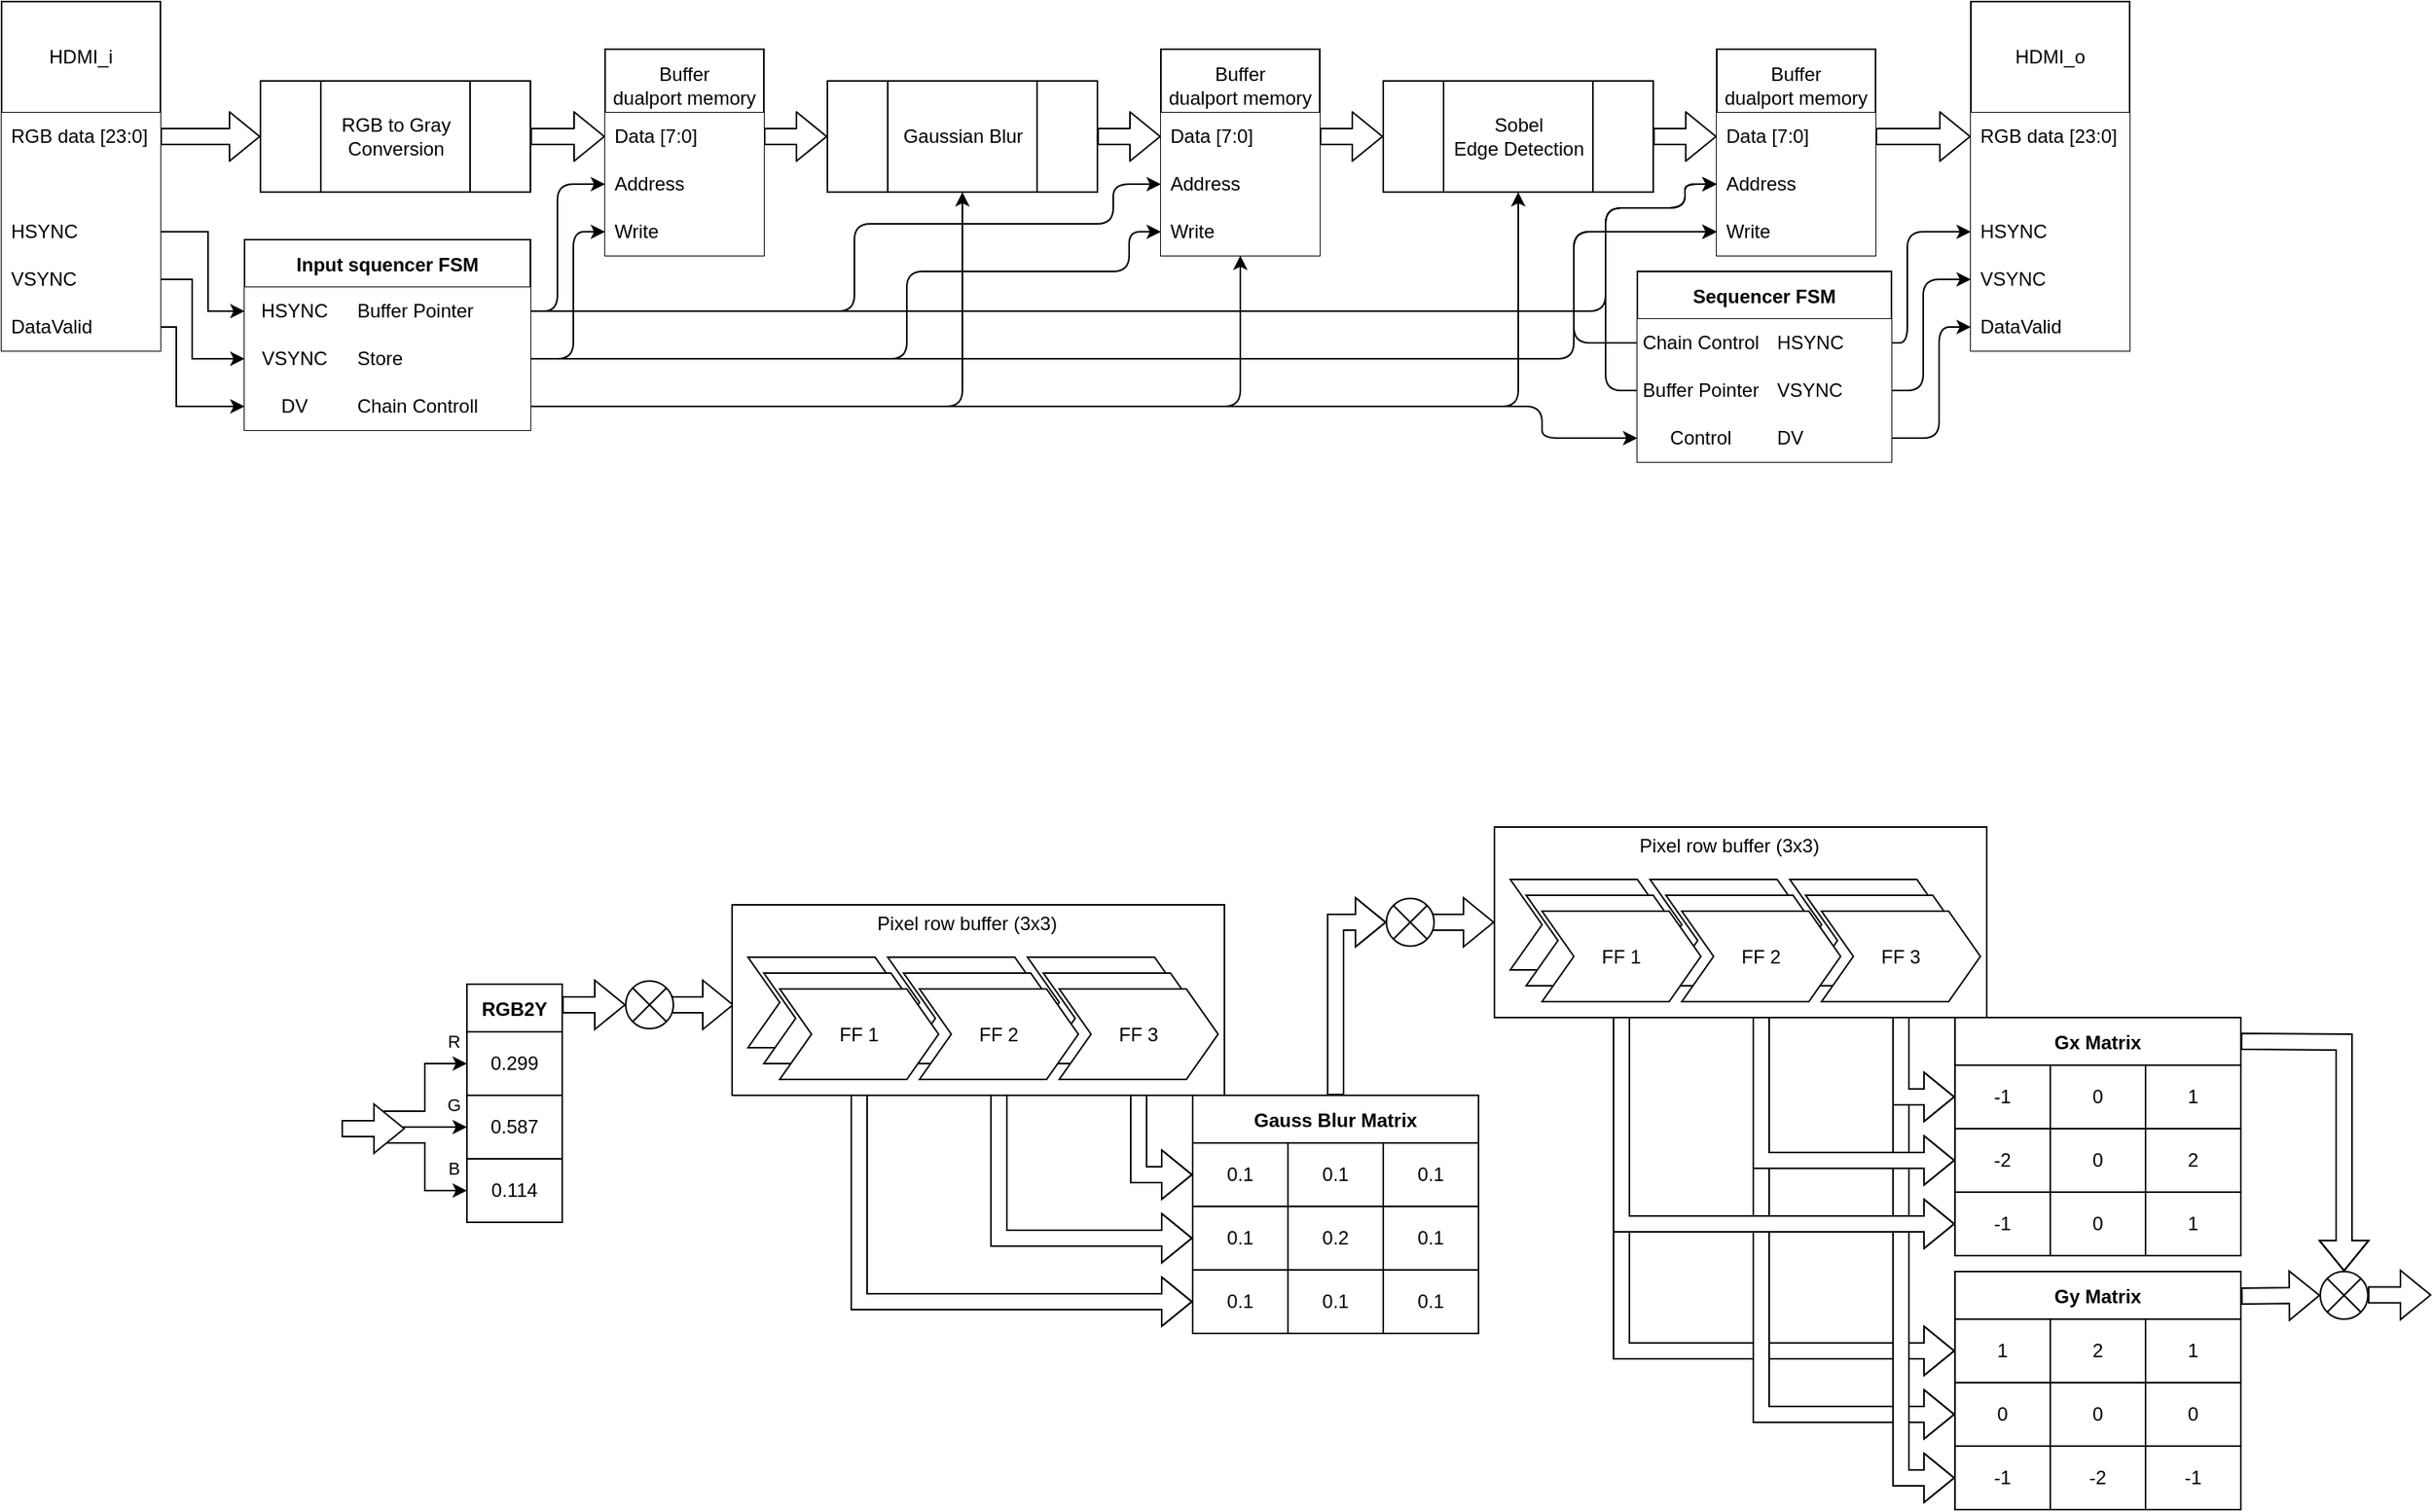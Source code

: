 <mxfile>
    <diagram id="K4ED-ww7DJObPh7WhmPm" name="Page-1">
        <mxGraphModel dx="442" dy="120" grid="1" gridSize="10" guides="1" tooltips="1" connect="1" arrows="1" fold="1" page="1" pageScale="1" pageWidth="1169" pageHeight="827" math="0" shadow="0">
            <root>
                <mxCell id="0"/>
                <mxCell id="1" parent="0"/>
                <mxCell id="2" style="edgeStyle=orthogonalEdgeStyle;html=1;entryX=0;entryY=0.5;entryDx=0;entryDy=0;shape=flexArrow;fillColor=default;rounded=0;fontStyle=0;arcSize=10;" edge="1" parent="1" source="97" target="83">
                    <mxGeometry relative="1" as="geometry"/>
                </mxCell>
                <mxCell id="3" style="edgeStyle=orthogonalEdgeStyle;html=1;entryX=0;entryY=0.5;entryDx=0;entryDy=0;shape=flexArrow;fillColor=default;rounded=0;fontStyle=0;arcSize=10;" edge="1" parent="1" source="98" target="79">
                    <mxGeometry relative="1" as="geometry"/>
                </mxCell>
                <mxCell id="4" style="edgeStyle=orthogonalEdgeStyle;html=1;entryX=0;entryY=0.5;entryDx=0;entryDy=0;shape=flexArrow;fillColor=default;rounded=0;fontStyle=0;arcSize=10;" edge="1" parent="1" source="99" target="75">
                    <mxGeometry relative="1" as="geometry"/>
                </mxCell>
                <mxCell id="5" style="edgeStyle=orthogonalEdgeStyle;html=1;entryX=0;entryY=0.5;entryDx=0;entryDy=0;shape=flexArrow;fillColor=default;rounded=0;fontStyle=0;arcSize=10;" edge="1" parent="1" source="97" target="69">
                    <mxGeometry relative="1" as="geometry"/>
                </mxCell>
                <mxCell id="6" style="edgeStyle=orthogonalEdgeStyle;html=1;entryX=0;entryY=0.5;entryDx=0;entryDy=0;shape=flexArrow;fillColor=default;rounded=0;fontStyle=0;arcSize=10;" edge="1" parent="1" source="98" target="65">
                    <mxGeometry relative="1" as="geometry"/>
                </mxCell>
                <mxCell id="7" style="edgeStyle=orthogonalEdgeStyle;html=1;entryX=0;entryY=0.5;entryDx=0;entryDy=0;shape=flexArrow;fillColor=default;rounded=0;fontStyle=0;arcSize=10;" edge="1" parent="1" source="99" target="61">
                    <mxGeometry relative="1" as="geometry"/>
                </mxCell>
                <mxCell id="8" style="edgeStyle=orthogonalEdgeStyle;shape=flexArrow;html=1;entryX=0;entryY=0.5;entryDx=0;entryDy=0;rounded=0;fontStyle=0;arcSize=10;" edge="1" parent="1" source="153" target="112">
                    <mxGeometry relative="1" as="geometry"/>
                </mxCell>
                <mxCell id="9" style="edgeStyle=orthogonalEdgeStyle;shape=flexArrow;html=1;entryX=0;entryY=0.5;entryDx=0;entryDy=0;rounded=0;fontStyle=0;arcSize=10;" edge="1" parent="1" source="154" target="108">
                    <mxGeometry relative="1" as="geometry"/>
                </mxCell>
                <mxCell id="10" style="edgeStyle=orthogonalEdgeStyle;shape=flexArrow;html=1;entryX=0;entryY=0.5;entryDx=0;entryDy=0;rounded=0;fontStyle=0;arcSize=10;" edge="1" parent="1" source="155" target="104">
                    <mxGeometry relative="1" as="geometry"/>
                </mxCell>
                <mxCell id="11" value="" style="edgeStyle=elbowEdgeStyle;elbow=horizontal;endArrow=classic;html=1;curved=0;rounded=0;fillColor=default;gradientColor=none;entryX=0;entryY=0.5;entryDx=0;entryDy=0;fontStyle=0;arcSize=10;" edge="1" parent="1" target="120">
                    <mxGeometry width="50" height="50" relative="1" as="geometry">
                        <mxPoint x="260.0" y="709" as="sourcePoint"/>
                        <mxPoint x="310" y="679" as="targetPoint"/>
                        <Array as="points"/>
                    </mxGeometry>
                </mxCell>
                <mxCell id="12" value="" style="edgeStyle=elbowEdgeStyle;elbow=horizontal;endArrow=classic;html=1;curved=0;rounded=0;fillColor=default;gradientColor=none;entryX=0;entryY=0.5;entryDx=0;entryDy=0;fontStyle=0;arcSize=10;" edge="1" parent="1" target="122">
                    <mxGeometry width="50" height="50" relative="1" as="geometry">
                        <mxPoint x="260.0" y="719" as="sourcePoint"/>
                        <mxPoint x="323" y="687.0" as="targetPoint"/>
                        <Array as="points"/>
                    </mxGeometry>
                </mxCell>
                <mxCell id="13" value="" style="edgeStyle=elbowEdgeStyle;elbow=horizontal;endArrow=classic;html=1;curved=0;rounded=0;fillColor=default;gradientColor=none;entryX=0;entryY=0.5;entryDx=0;entryDy=0;fontStyle=0;arcSize=10;" edge="1" parent="1" target="124">
                    <mxGeometry width="50" height="50" relative="1" as="geometry">
                        <mxPoint x="260.0" y="729" as="sourcePoint"/>
                        <mxPoint x="323" y="689" as="targetPoint"/>
                        <Array as="points"/>
                    </mxGeometry>
                </mxCell>
                <mxCell id="14" style="shape=flexArrow;html=1;fillColor=default;rounded=0;fontStyle=0;arcSize=10;" edge="1" parent="1">
                    <mxGeometry relative="1" as="geometry">
                        <mxPoint x="274.0" y="720" as="targetPoint"/>
                        <mxPoint x="234" y="720" as="sourcePoint"/>
                    </mxGeometry>
                </mxCell>
                <mxCell id="15" value="" style="rounded=0;whiteSpace=wrap;html=1;fontStyle=0" vertex="1" parent="1">
                    <mxGeometry x="960" y="530" width="310" height="120" as="geometry"/>
                </mxCell>
                <mxCell id="16" value="HDMI_i" style="swimlane;fontStyle=0;childLayout=stackLayout;horizontal=1;startSize=70;horizontalStack=0;resizeParent=1;resizeParentMax=0;resizeLast=0;collapsible=1;marginBottom=0;whiteSpace=wrap;html=1;rounded=0;" vertex="1" parent="1">
                    <mxGeometry x="20" y="10" width="100" height="220" as="geometry">
                        <mxRectangle x="160" y="200" width="60" height="30" as="alternateBounds"/>
                    </mxGeometry>
                </mxCell>
                <mxCell id="17" value="RGB data [23:0]" style="text;strokeColor=none;fillColor=default;align=left;verticalAlign=middle;spacingLeft=4;spacingRight=4;overflow=hidden;points=[[0,0.5],[1,0.5]];portConstraint=eastwest;rotatable=0;whiteSpace=wrap;html=1;rounded=0;fontStyle=0" vertex="1" parent="16">
                    <mxGeometry y="70" width="100" height="30" as="geometry"/>
                </mxCell>
                <mxCell id="156" style="text;strokeColor=none;fillColor=default;align=left;verticalAlign=middle;spacingLeft=4;spacingRight=4;overflow=hidden;points=[[0,0.5],[1,0.5]];portConstraint=eastwest;rotatable=0;whiteSpace=wrap;html=1;rounded=0;fontStyle=0" vertex="1" parent="16">
                    <mxGeometry y="100" width="100" height="30" as="geometry"/>
                </mxCell>
                <mxCell id="18" value="HSYNC" style="text;strokeColor=none;fillColor=default;align=left;verticalAlign=middle;spacingLeft=4;spacingRight=4;overflow=hidden;points=[[0,0.5],[1,0.5]];portConstraint=eastwest;rotatable=0;whiteSpace=wrap;html=1;rounded=0;fontStyle=0" vertex="1" parent="16">
                    <mxGeometry y="130" width="100" height="30" as="geometry"/>
                </mxCell>
                <mxCell id="19" value="VSYNC" style="text;strokeColor=none;fillColor=default;align=left;verticalAlign=middle;spacingLeft=4;spacingRight=4;overflow=hidden;points=[[0,0.5],[1,0.5]];portConstraint=eastwest;rotatable=0;whiteSpace=wrap;html=1;rounded=0;fontStyle=0" vertex="1" parent="16">
                    <mxGeometry y="160" width="100" height="30" as="geometry"/>
                </mxCell>
                <mxCell id="20" value="DataValid" style="text;strokeColor=none;fillColor=default;align=left;verticalAlign=middle;spacingLeft=4;spacingRight=4;overflow=hidden;points=[[0,0.5],[1,0.5]];portConstraint=eastwest;rotatable=0;whiteSpace=wrap;html=1;rounded=0;fontStyle=0" vertex="1" parent="16">
                    <mxGeometry y="190" width="100" height="30" as="geometry"/>
                </mxCell>
                <mxCell id="21" value="HDMI_o" style="swimlane;fontStyle=0;childLayout=stackLayout;horizontal=1;startSize=70;horizontalStack=0;resizeParent=1;resizeParentMax=0;resizeLast=0;collapsible=1;marginBottom=0;whiteSpace=wrap;html=1;rounded=0;" vertex="1" parent="1">
                    <mxGeometry x="1260" y="10" width="100" height="220" as="geometry">
                        <mxRectangle x="160" y="200" width="60" height="30" as="alternateBounds"/>
                    </mxGeometry>
                </mxCell>
                <mxCell id="22" value="RGB data [23:0]" style="text;strokeColor=none;fillColor=default;align=left;verticalAlign=middle;spacingLeft=4;spacingRight=4;overflow=hidden;points=[[0,0.5],[1,0.5]];portConstraint=eastwest;rotatable=0;whiteSpace=wrap;html=1;rounded=0;fontStyle=0" vertex="1" parent="21">
                    <mxGeometry y="70" width="100" height="30" as="geometry"/>
                </mxCell>
                <mxCell id="175" style="text;strokeColor=none;fillColor=default;align=left;verticalAlign=middle;spacingLeft=4;spacingRight=4;overflow=hidden;points=[[0,0.5],[1,0.5]];portConstraint=eastwest;rotatable=0;whiteSpace=wrap;html=1;rounded=0;fontStyle=0" vertex="1" parent="21">
                    <mxGeometry y="100" width="100" height="30" as="geometry"/>
                </mxCell>
                <mxCell id="23" value="HSYNC" style="text;strokeColor=none;fillColor=default;align=left;verticalAlign=middle;spacingLeft=4;spacingRight=4;overflow=hidden;points=[[0,0.5],[1,0.5]];portConstraint=eastwest;rotatable=0;whiteSpace=wrap;html=1;rounded=0;fontStyle=0" vertex="1" parent="21">
                    <mxGeometry y="130" width="100" height="30" as="geometry"/>
                </mxCell>
                <mxCell id="24" value="VSYNC" style="text;strokeColor=none;fillColor=default;align=left;verticalAlign=middle;spacingLeft=4;spacingRight=4;overflow=hidden;points=[[0,0.5],[1,0.5]];portConstraint=eastwest;rotatable=0;whiteSpace=wrap;html=1;rounded=0;fontStyle=0" vertex="1" parent="21">
                    <mxGeometry y="160" width="100" height="30" as="geometry"/>
                </mxCell>
                <mxCell id="25" value="DataValid" style="text;strokeColor=none;fillColor=default;align=left;verticalAlign=middle;spacingLeft=4;spacingRight=4;overflow=hidden;points=[[0,0.5],[1,0.5]];portConstraint=eastwest;rotatable=0;whiteSpace=wrap;html=1;rounded=0;fontStyle=0" vertex="1" parent="21">
                    <mxGeometry y="190" width="100" height="30" as="geometry"/>
                </mxCell>
                <mxCell id="41" value="Input squencer FSM" style="shape=table;startSize=30;container=1;collapsible=0;childLayout=tableLayout;fixedRows=1;rowLines=0;fontStyle=1;rounded=0;" vertex="1" parent="1">
                    <mxGeometry x="173" y="160" width="180" height="120" as="geometry"/>
                </mxCell>
                <mxCell id="42" value="" style="shape=tableRow;horizontal=0;startSize=0;swimlaneHead=0;swimlaneBody=0;top=0;left=0;bottom=0;right=0;collapsible=0;dropTarget=0;fillColor=none;points=[[0,0.5],[1,0.5]];portConstraint=eastwest;rounded=0;fontStyle=0" vertex="1" parent="41">
                    <mxGeometry y="30" width="180" height="30" as="geometry"/>
                </mxCell>
                <mxCell id="43" value="HSYNC" style="shape=partialRectangle;html=1;whiteSpace=wrap;connectable=0;fillColor=default;top=0;left=0;bottom=0;right=0;overflow=hidden;pointerEvents=1;rounded=0;fontStyle=0" vertex="1" parent="42">
                    <mxGeometry width="63" height="30" as="geometry">
                        <mxRectangle width="63" height="30" as="alternateBounds"/>
                    </mxGeometry>
                </mxCell>
                <mxCell id="44" value="Buffer Pointer" style="shape=partialRectangle;html=1;whiteSpace=wrap;connectable=0;fillColor=default;top=0;left=0;bottom=0;right=0;align=left;spacingLeft=6;overflow=hidden;rounded=0;fontStyle=0" vertex="1" parent="42">
                    <mxGeometry x="63" width="117" height="30" as="geometry">
                        <mxRectangle width="117" height="30" as="alternateBounds"/>
                    </mxGeometry>
                </mxCell>
                <mxCell id="45" value="" style="shape=tableRow;horizontal=0;startSize=0;swimlaneHead=0;swimlaneBody=0;top=0;left=0;bottom=0;right=0;collapsible=0;dropTarget=0;fillColor=none;points=[[0,0.5],[1,0.5]];portConstraint=eastwest;rounded=0;fontStyle=0" vertex="1" parent="41">
                    <mxGeometry y="60" width="180" height="30" as="geometry"/>
                </mxCell>
                <mxCell id="46" value="VSYNC" style="shape=partialRectangle;html=1;whiteSpace=wrap;connectable=0;fillColor=default;top=0;left=0;bottom=0;right=0;overflow=hidden;rounded=0;fontStyle=0" vertex="1" parent="45">
                    <mxGeometry width="63" height="30" as="geometry">
                        <mxRectangle width="63" height="30" as="alternateBounds"/>
                    </mxGeometry>
                </mxCell>
                <mxCell id="47" value="Store" style="shape=partialRectangle;html=1;whiteSpace=wrap;connectable=0;fillColor=default;top=0;left=0;bottom=0;right=0;align=left;spacingLeft=6;overflow=hidden;rounded=0;fontStyle=0" vertex="1" parent="45">
                    <mxGeometry x="63" width="117" height="30" as="geometry">
                        <mxRectangle width="117" height="30" as="alternateBounds"/>
                    </mxGeometry>
                </mxCell>
                <mxCell id="48" value="" style="shape=tableRow;horizontal=0;startSize=0;swimlaneHead=0;swimlaneBody=0;top=0;left=0;bottom=0;right=0;collapsible=0;dropTarget=0;fillColor=none;points=[[0,0.5],[1,0.5]];portConstraint=eastwest;rounded=0;fontStyle=0" vertex="1" parent="41">
                    <mxGeometry y="90" width="180" height="30" as="geometry"/>
                </mxCell>
                <mxCell id="49" value="DV" style="shape=partialRectangle;html=1;whiteSpace=wrap;connectable=0;fillColor=default;top=0;left=0;bottom=0;right=0;overflow=hidden;rounded=0;fontStyle=0" vertex="1" parent="48">
                    <mxGeometry width="63" height="30" as="geometry">
                        <mxRectangle width="63" height="30" as="alternateBounds"/>
                    </mxGeometry>
                </mxCell>
                <mxCell id="50" value="Chain Controll" style="shape=partialRectangle;html=1;whiteSpace=wrap;connectable=0;fillColor=default;top=0;left=0;bottom=0;right=0;align=left;spacingLeft=6;overflow=hidden;rounded=0;fontStyle=0" vertex="1" parent="48">
                    <mxGeometry x="63" width="117" height="30" as="geometry">
                        <mxRectangle width="117" height="30" as="alternateBounds"/>
                    </mxGeometry>
                </mxCell>
                <mxCell id="51" style="edgeStyle=orthogonalEdgeStyle;html=1;entryX=0;entryY=0.5;entryDx=0;entryDy=0;exitX=1;exitY=0.5;exitDx=0;exitDy=0;rounded=0;fontStyle=0;arcSize=10;" edge="1" parent="1" source="18" target="42">
                    <mxGeometry relative="1" as="geometry">
                        <Array as="points">
                            <mxPoint x="150" y="155"/>
                            <mxPoint x="150" y="205"/>
                        </Array>
                    </mxGeometry>
                </mxCell>
                <mxCell id="52" style="edgeStyle=orthogonalEdgeStyle;html=1;entryX=0;entryY=0.5;entryDx=0;entryDy=0;exitX=1;exitY=0.5;exitDx=0;exitDy=0;rounded=0;fontStyle=0;arcSize=10;" edge="1" parent="1" source="19" target="45">
                    <mxGeometry relative="1" as="geometry">
                        <Array as="points">
                            <mxPoint x="140" y="185"/>
                            <mxPoint x="140" y="235"/>
                        </Array>
                    </mxGeometry>
                </mxCell>
                <mxCell id="53" style="edgeStyle=orthogonalEdgeStyle;html=1;exitX=1;exitY=0.5;exitDx=0;exitDy=0;entryX=0;entryY=0.5;entryDx=0;entryDy=0;rounded=0;fontStyle=0;arcSize=10;" edge="1" parent="1" source="20" target="48">
                    <mxGeometry relative="1" as="geometry">
                        <Array as="points">
                            <mxPoint x="130" y="215"/>
                            <mxPoint x="130" y="265"/>
                        </Array>
                    </mxGeometry>
                </mxCell>
                <mxCell id="59" style="edgeStyle=orthogonalEdgeStyle;shape=flexArrow;html=1;entryX=0.5;entryY=0;entryDx=0;entryDy=0;fillColor=default;rounded=0;fontStyle=0;arcSize=10;" edge="1" parent="1" target="100">
                    <mxGeometry relative="1" as="geometry">
                        <mxPoint x="1430" y="665" as="sourcePoint"/>
                    </mxGeometry>
                </mxCell>
                <mxCell id="60" value="Gx Matrix" style="shape=table;startSize=30;container=1;collapsible=0;childLayout=tableLayout;fontStyle=1;align=center;rounded=0;" vertex="1" parent="1">
                    <mxGeometry x="1250" y="650" width="180" height="150" as="geometry"/>
                </mxCell>
                <mxCell id="61" value="" style="shape=tableRow;horizontal=0;startSize=0;swimlaneHead=0;swimlaneBody=0;top=0;left=0;bottom=0;right=0;collapsible=0;dropTarget=0;fillColor=none;points=[[0,0.5],[1,0.5]];portConstraint=eastwest;rounded=0;fontStyle=0" vertex="1" parent="60">
                    <mxGeometry y="30" width="180" height="40" as="geometry"/>
                </mxCell>
                <mxCell id="62" value="-1" style="shape=partialRectangle;html=1;whiteSpace=wrap;connectable=0;fillColor=none;top=0;left=0;bottom=0;right=0;overflow=hidden;rounded=0;fontStyle=0" vertex="1" parent="61">
                    <mxGeometry width="60" height="40" as="geometry">
                        <mxRectangle width="60" height="40" as="alternateBounds"/>
                    </mxGeometry>
                </mxCell>
                <mxCell id="63" value="0" style="shape=partialRectangle;html=1;whiteSpace=wrap;connectable=0;fillColor=none;top=0;left=0;bottom=0;right=0;overflow=hidden;rounded=0;fontStyle=0" vertex="1" parent="61">
                    <mxGeometry x="60" width="60" height="40" as="geometry">
                        <mxRectangle width="60" height="40" as="alternateBounds"/>
                    </mxGeometry>
                </mxCell>
                <mxCell id="64" value="1" style="shape=partialRectangle;html=1;whiteSpace=wrap;connectable=0;fillColor=none;top=0;left=0;bottom=0;right=0;overflow=hidden;rounded=0;fontStyle=0" vertex="1" parent="61">
                    <mxGeometry x="120" width="60" height="40" as="geometry">
                        <mxRectangle width="60" height="40" as="alternateBounds"/>
                    </mxGeometry>
                </mxCell>
                <mxCell id="65" value="" style="shape=tableRow;horizontal=0;startSize=0;swimlaneHead=0;swimlaneBody=0;top=0;left=0;bottom=0;right=0;collapsible=0;dropTarget=0;fillColor=none;points=[[0,0.5],[1,0.5]];portConstraint=eastwest;rounded=0;fontStyle=0" vertex="1" parent="60">
                    <mxGeometry y="70" width="180" height="40" as="geometry"/>
                </mxCell>
                <mxCell id="66" value="-2" style="shape=partialRectangle;html=1;whiteSpace=wrap;connectable=0;fillColor=none;top=0;left=0;bottom=0;right=0;overflow=hidden;rounded=0;fontStyle=0" vertex="1" parent="65">
                    <mxGeometry width="60" height="40" as="geometry">
                        <mxRectangle width="60" height="40" as="alternateBounds"/>
                    </mxGeometry>
                </mxCell>
                <mxCell id="67" value="0" style="shape=partialRectangle;html=1;whiteSpace=wrap;connectable=0;fillColor=none;top=0;left=0;bottom=0;right=0;overflow=hidden;rounded=0;fontStyle=0" vertex="1" parent="65">
                    <mxGeometry x="60" width="60" height="40" as="geometry">
                        <mxRectangle width="60" height="40" as="alternateBounds"/>
                    </mxGeometry>
                </mxCell>
                <mxCell id="68" value="2" style="shape=partialRectangle;html=1;whiteSpace=wrap;connectable=0;fillColor=none;top=0;left=0;bottom=0;right=0;overflow=hidden;rounded=0;fontStyle=0" vertex="1" parent="65">
                    <mxGeometry x="120" width="60" height="40" as="geometry">
                        <mxRectangle width="60" height="40" as="alternateBounds"/>
                    </mxGeometry>
                </mxCell>
                <mxCell id="69" value="" style="shape=tableRow;horizontal=0;startSize=0;swimlaneHead=0;swimlaneBody=0;top=0;left=0;bottom=0;right=0;collapsible=0;dropTarget=0;fillColor=none;points=[[0,0.5],[1,0.5]];portConstraint=eastwest;rounded=0;fontStyle=0" vertex="1" parent="60">
                    <mxGeometry y="110" width="180" height="40" as="geometry"/>
                </mxCell>
                <mxCell id="70" value="-1" style="shape=partialRectangle;html=1;whiteSpace=wrap;connectable=0;fillColor=none;top=0;left=0;bottom=0;right=0;overflow=hidden;rounded=0;fontStyle=0" vertex="1" parent="69">
                    <mxGeometry width="60" height="40" as="geometry">
                        <mxRectangle width="60" height="40" as="alternateBounds"/>
                    </mxGeometry>
                </mxCell>
                <mxCell id="71" value="0" style="shape=partialRectangle;html=1;whiteSpace=wrap;connectable=0;fillColor=none;top=0;left=0;bottom=0;right=0;overflow=hidden;rounded=0;fontStyle=0" vertex="1" parent="69">
                    <mxGeometry x="60" width="60" height="40" as="geometry">
                        <mxRectangle width="60" height="40" as="alternateBounds"/>
                    </mxGeometry>
                </mxCell>
                <mxCell id="72" value="1" style="shape=partialRectangle;html=1;whiteSpace=wrap;connectable=0;fillColor=none;top=0;left=0;bottom=0;right=0;overflow=hidden;rounded=0;fontStyle=0" vertex="1" parent="69">
                    <mxGeometry x="120" width="60" height="40" as="geometry">
                        <mxRectangle width="60" height="40" as="alternateBounds"/>
                    </mxGeometry>
                </mxCell>
                <mxCell id="73" style="shape=flexArrow;html=1;entryX=0;entryY=0.5;entryDx=0;entryDy=0;fillColor=default;exitX=1.001;exitY=0.103;exitDx=0;exitDy=0;exitPerimeter=0;rounded=0;fontStyle=0;arcSize=10;" edge="1" parent="1" source="74" target="100">
                    <mxGeometry relative="1" as="geometry">
                        <mxPoint x="1430" y="885" as="sourcePoint"/>
                    </mxGeometry>
                </mxCell>
                <mxCell id="74" value="Gy Matrix" style="shape=table;startSize=30;container=1;collapsible=0;childLayout=tableLayout;fontStyle=1;align=center;rounded=0;" vertex="1" parent="1">
                    <mxGeometry x="1250" y="810" width="180" height="150" as="geometry"/>
                </mxCell>
                <mxCell id="83" value="" style="shape=tableRow;horizontal=0;startSize=0;swimlaneHead=0;swimlaneBody=0;top=0;left=0;bottom=0;right=0;collapsible=0;dropTarget=0;fillColor=none;points=[[0,0.5],[1,0.5]];portConstraint=eastwest;rounded=0;fontStyle=0" vertex="1" parent="74">
                    <mxGeometry y="30" width="180" height="40" as="geometry"/>
                </mxCell>
                <mxCell id="84" value="1" style="shape=partialRectangle;html=1;whiteSpace=wrap;connectable=0;fillColor=none;top=0;left=0;bottom=0;right=0;overflow=hidden;rounded=0;fontStyle=0" vertex="1" parent="83">
                    <mxGeometry width="60" height="40" as="geometry">
                        <mxRectangle width="60" height="40" as="alternateBounds"/>
                    </mxGeometry>
                </mxCell>
                <mxCell id="85" value="2" style="shape=partialRectangle;html=1;whiteSpace=wrap;connectable=0;fillColor=none;top=0;left=0;bottom=0;right=0;overflow=hidden;rounded=0;fontStyle=0" vertex="1" parent="83">
                    <mxGeometry x="60" width="60" height="40" as="geometry">
                        <mxRectangle width="60" height="40" as="alternateBounds"/>
                    </mxGeometry>
                </mxCell>
                <mxCell id="86" value="1" style="shape=partialRectangle;html=1;whiteSpace=wrap;connectable=0;fillColor=none;top=0;left=0;bottom=0;right=0;overflow=hidden;rounded=0;fontStyle=0" vertex="1" parent="83">
                    <mxGeometry x="120" width="60" height="40" as="geometry">
                        <mxRectangle width="60" height="40" as="alternateBounds"/>
                    </mxGeometry>
                </mxCell>
                <mxCell id="79" value="" style="shape=tableRow;horizontal=0;startSize=0;swimlaneHead=0;swimlaneBody=0;top=0;left=0;bottom=0;right=0;collapsible=0;dropTarget=0;fillColor=none;points=[[0,0.5],[1,0.5]];portConstraint=eastwest;rounded=0;fontStyle=0" vertex="1" parent="74">
                    <mxGeometry y="70" width="180" height="40" as="geometry"/>
                </mxCell>
                <mxCell id="80" value="0" style="shape=partialRectangle;html=1;whiteSpace=wrap;connectable=0;fillColor=none;top=0;left=0;bottom=0;right=0;overflow=hidden;rounded=0;fontStyle=0" vertex="1" parent="79">
                    <mxGeometry width="60" height="40" as="geometry">
                        <mxRectangle width="60" height="40" as="alternateBounds"/>
                    </mxGeometry>
                </mxCell>
                <mxCell id="81" value="0" style="shape=partialRectangle;html=1;whiteSpace=wrap;connectable=0;fillColor=none;top=0;left=0;bottom=0;right=0;overflow=hidden;rounded=0;fontStyle=0" vertex="1" parent="79">
                    <mxGeometry x="60" width="60" height="40" as="geometry">
                        <mxRectangle width="60" height="40" as="alternateBounds"/>
                    </mxGeometry>
                </mxCell>
                <mxCell id="82" value="0" style="shape=partialRectangle;html=1;whiteSpace=wrap;connectable=0;fillColor=none;top=0;left=0;bottom=0;right=0;overflow=hidden;rounded=0;fontStyle=0" vertex="1" parent="79">
                    <mxGeometry x="120" width="60" height="40" as="geometry">
                        <mxRectangle width="60" height="40" as="alternateBounds"/>
                    </mxGeometry>
                </mxCell>
                <mxCell id="75" value="" style="shape=tableRow;horizontal=0;startSize=0;swimlaneHead=0;swimlaneBody=0;top=0;left=0;bottom=0;right=0;collapsible=0;dropTarget=0;fillColor=none;points=[[0,0.5],[1,0.5]];portConstraint=eastwest;rounded=0;fontStyle=0" vertex="1" parent="74">
                    <mxGeometry y="110" width="180" height="40" as="geometry"/>
                </mxCell>
                <mxCell id="76" value="-1" style="shape=partialRectangle;html=1;whiteSpace=wrap;connectable=0;fillColor=none;top=0;left=0;bottom=0;right=0;overflow=hidden;rounded=0;fontStyle=0" vertex="1" parent="75">
                    <mxGeometry width="60" height="40" as="geometry">
                        <mxRectangle width="60" height="40" as="alternateBounds"/>
                    </mxGeometry>
                </mxCell>
                <mxCell id="77" value="-2" style="shape=partialRectangle;html=1;whiteSpace=wrap;connectable=0;fillColor=none;top=0;left=0;bottom=0;right=0;overflow=hidden;rounded=0;fontStyle=0" vertex="1" parent="75">
                    <mxGeometry x="60" width="60" height="40" as="geometry">
                        <mxRectangle width="60" height="40" as="alternateBounds"/>
                    </mxGeometry>
                </mxCell>
                <mxCell id="78" value="-1" style="shape=partialRectangle;html=1;whiteSpace=wrap;connectable=0;fillColor=none;top=0;left=0;bottom=0;right=0;overflow=hidden;rounded=0;fontStyle=0" vertex="1" parent="75">
                    <mxGeometry x="120" width="60" height="40" as="geometry">
                        <mxRectangle width="60" height="40" as="alternateBounds"/>
                    </mxGeometry>
                </mxCell>
                <mxCell id="87" value="" style="group;rounded=0;fontStyle=0" vertex="1" connectable="0" parent="1">
                    <mxGeometry x="960" y="530" width="316" height="120" as="geometry"/>
                </mxCell>
                <mxCell id="88" value="Pixel row buffer (3x3)" style="swimlane;childLayout=stackLayout;horizontal=1;fillColor=none;horizontalStack=1;resizeParent=1;resizeParentMax=0;resizeLast=0;collapsible=0;strokeColor=none;stackBorder=10;stackSpacing=-12;resizable=1;align=center;points=[];whiteSpace=wrap;html=1;rounded=0;fontStyle=0" vertex="1" parent="87">
                    <mxGeometry width="296" height="100" as="geometry"/>
                </mxCell>
                <mxCell id="89" value="FF 1" style="shape=step;perimeter=stepPerimeter;fixedSize=1;points=[];whiteSpace=wrap;html=1;rounded=0;fontStyle=0" vertex="1" parent="88">
                    <mxGeometry x="10" y="33" width="100" height="57" as="geometry"/>
                </mxCell>
                <mxCell id="90" value="FF 2" style="shape=step;perimeter=stepPerimeter;fixedSize=1;points=[];whiteSpace=wrap;html=1;rounded=0;fontStyle=0" vertex="1" parent="88">
                    <mxGeometry x="98" y="33" width="100" height="57" as="geometry"/>
                </mxCell>
                <mxCell id="91" value="FF 3" style="shape=step;perimeter=stepPerimeter;fixedSize=1;points=[];whiteSpace=wrap;html=1;rounded=0;fontStyle=0" vertex="1" parent="88">
                    <mxGeometry x="186" y="33" width="100" height="57" as="geometry"/>
                </mxCell>
                <mxCell id="92" value="" style="swimlane;childLayout=stackLayout;horizontal=1;fillColor=none;horizontalStack=1;resizeParent=1;resizeParentMax=0;resizeLast=0;collapsible=0;strokeColor=none;stackBorder=10;stackSpacing=-12;resizable=1;align=center;points=[];whiteSpace=wrap;html=1;rounded=0;fontStyle=0" vertex="1" parent="87">
                    <mxGeometry x="10" y="10" width="296" height="100" as="geometry"/>
                </mxCell>
                <mxCell id="93" value="FF 1" style="shape=step;perimeter=stepPerimeter;fixedSize=1;points=[];whiteSpace=wrap;html=1;rounded=0;fontStyle=0" vertex="1" parent="92">
                    <mxGeometry x="10" y="33" width="100" height="57" as="geometry"/>
                </mxCell>
                <mxCell id="94" value="FF 2" style="shape=step;perimeter=stepPerimeter;fixedSize=1;points=[];whiteSpace=wrap;html=1;rounded=0;fontStyle=0" vertex="1" parent="92">
                    <mxGeometry x="98" y="33" width="100" height="57" as="geometry"/>
                </mxCell>
                <mxCell id="95" value="FF 3" style="shape=step;perimeter=stepPerimeter;fixedSize=1;points=[];whiteSpace=wrap;html=1;rounded=0;fontStyle=0" vertex="1" parent="92">
                    <mxGeometry x="186" y="33" width="100" height="57" as="geometry"/>
                </mxCell>
                <mxCell id="96" value="" style="swimlane;childLayout=stackLayout;horizontal=1;fillColor=none;horizontalStack=1;resizeParent=1;resizeParentMax=0;resizeLast=0;collapsible=0;strokeColor=none;stackBorder=10;stackSpacing=-12;resizable=1;align=center;points=[];whiteSpace=wrap;html=1;rounded=0;fontStyle=0" vertex="1" parent="87">
                    <mxGeometry x="20" y="20" width="296" height="100" as="geometry"/>
                </mxCell>
                <mxCell id="97" value="FF 1" style="shape=step;perimeter=stepPerimeter;fixedSize=1;points=[];whiteSpace=wrap;html=1;rounded=0;fontStyle=0" vertex="1" parent="96">
                    <mxGeometry x="10" y="33" width="100" height="57" as="geometry"/>
                </mxCell>
                <mxCell id="98" value="FF 2" style="shape=step;perimeter=stepPerimeter;fixedSize=1;points=[];whiteSpace=wrap;html=1;rounded=0;fontStyle=0" vertex="1" parent="96">
                    <mxGeometry x="98" y="33" width="100" height="57" as="geometry"/>
                </mxCell>
                <mxCell id="99" value="FF 3" style="shape=step;perimeter=stepPerimeter;fixedSize=1;points=[];whiteSpace=wrap;html=1;rounded=0;fontStyle=0" vertex="1" parent="96">
                    <mxGeometry x="186" y="33" width="100" height="57" as="geometry"/>
                </mxCell>
                <mxCell id="100" value="" style="shape=sumEllipse;perimeter=ellipsePerimeter;whiteSpace=wrap;html=1;backgroundOutline=1;rounded=0;fontStyle=0" vertex="1" parent="1">
                    <mxGeometry x="1480" y="810" width="30" height="30" as="geometry"/>
                </mxCell>
                <mxCell id="101" style="shape=flexArrow;html=1;entryX=0;entryY=0.5;entryDx=0;entryDy=0;fillColor=default;rounded=0;fontStyle=0;arcSize=10;" edge="1" parent="1" target="15">
                    <mxGeometry relative="1" as="geometry">
                        <mxPoint x="920" y="590" as="sourcePoint"/>
                        <mxPoint x="960" y="589.37" as="targetPoint"/>
                    </mxGeometry>
                </mxCell>
                <mxCell id="102" style="edgeStyle=orthogonalEdgeStyle;html=1;entryX=0;entryY=0.5;entryDx=0;entryDy=0;shape=flexArrow;exitX=0.5;exitY=0;exitDx=0;exitDy=0;rounded=0;fontStyle=0;arcSize=10;" edge="1" parent="1" source="103" target="117">
                    <mxGeometry relative="1" as="geometry"/>
                </mxCell>
                <mxCell id="103" value="Gauss Blur Matrix" style="shape=table;startSize=30;container=1;collapsible=0;childLayout=tableLayout;fontStyle=1;align=center;rounded=0;" vertex="1" parent="1">
                    <mxGeometry x="770" y="699" width="180" height="150" as="geometry"/>
                </mxCell>
                <mxCell id="104" value="" style="shape=tableRow;horizontal=0;startSize=0;swimlaneHead=0;swimlaneBody=0;top=0;left=0;bottom=0;right=0;collapsible=0;dropTarget=0;fillColor=none;points=[[0,0.5],[1,0.5]];portConstraint=eastwest;rounded=0;fontStyle=0" vertex="1" parent="103">
                    <mxGeometry y="30" width="180" height="40" as="geometry"/>
                </mxCell>
                <mxCell id="105" value="0.1" style="shape=partialRectangle;html=1;whiteSpace=wrap;connectable=0;fillColor=none;top=0;left=0;bottom=0;right=0;overflow=hidden;rounded=0;fontStyle=0" vertex="1" parent="104">
                    <mxGeometry width="60" height="40" as="geometry">
                        <mxRectangle width="60" height="40" as="alternateBounds"/>
                    </mxGeometry>
                </mxCell>
                <mxCell id="106" value="0.1" style="shape=partialRectangle;html=1;whiteSpace=wrap;connectable=0;fillColor=none;top=0;left=0;bottom=0;right=0;overflow=hidden;rounded=0;fontStyle=0" vertex="1" parent="104">
                    <mxGeometry x="60" width="60" height="40" as="geometry">
                        <mxRectangle width="60" height="40" as="alternateBounds"/>
                    </mxGeometry>
                </mxCell>
                <mxCell id="107" value="0.1" style="shape=partialRectangle;html=1;whiteSpace=wrap;connectable=0;fillColor=none;top=0;left=0;bottom=0;right=0;overflow=hidden;rounded=0;fontStyle=0" vertex="1" parent="104">
                    <mxGeometry x="120" width="60" height="40" as="geometry">
                        <mxRectangle width="60" height="40" as="alternateBounds"/>
                    </mxGeometry>
                </mxCell>
                <mxCell id="108" value="" style="shape=tableRow;horizontal=0;startSize=0;swimlaneHead=0;swimlaneBody=0;top=0;left=0;bottom=0;right=0;collapsible=0;dropTarget=0;fillColor=none;points=[[0,0.5],[1,0.5]];portConstraint=eastwest;rounded=0;fontStyle=0" vertex="1" parent="103">
                    <mxGeometry y="70" width="180" height="40" as="geometry"/>
                </mxCell>
                <mxCell id="109" value="0.1" style="shape=partialRectangle;html=1;whiteSpace=wrap;connectable=0;fillColor=none;top=0;left=0;bottom=0;right=0;overflow=hidden;rounded=0;fontStyle=0" vertex="1" parent="108">
                    <mxGeometry width="60" height="40" as="geometry">
                        <mxRectangle width="60" height="40" as="alternateBounds"/>
                    </mxGeometry>
                </mxCell>
                <mxCell id="110" value="0.2" style="shape=partialRectangle;html=1;whiteSpace=wrap;connectable=0;fillColor=none;top=0;left=0;bottom=0;right=0;overflow=hidden;rounded=0;fontStyle=0" vertex="1" parent="108">
                    <mxGeometry x="60" width="60" height="40" as="geometry">
                        <mxRectangle width="60" height="40" as="alternateBounds"/>
                    </mxGeometry>
                </mxCell>
                <mxCell id="111" value="0.1" style="shape=partialRectangle;html=1;whiteSpace=wrap;connectable=0;fillColor=none;top=0;left=0;bottom=0;right=0;overflow=hidden;rounded=0;fontStyle=0" vertex="1" parent="108">
                    <mxGeometry x="120" width="60" height="40" as="geometry">
                        <mxRectangle width="60" height="40" as="alternateBounds"/>
                    </mxGeometry>
                </mxCell>
                <mxCell id="112" value="" style="shape=tableRow;horizontal=0;startSize=0;swimlaneHead=0;swimlaneBody=0;top=0;left=0;bottom=0;right=0;collapsible=0;dropTarget=0;fillColor=none;points=[[0,0.5],[1,0.5]];portConstraint=eastwest;rounded=0;fontStyle=0" vertex="1" parent="103">
                    <mxGeometry y="110" width="180" height="40" as="geometry"/>
                </mxCell>
                <mxCell id="113" value="0.1" style="shape=partialRectangle;html=1;whiteSpace=wrap;connectable=0;fillColor=none;top=0;left=0;bottom=0;right=0;overflow=hidden;rounded=0;fontStyle=0" vertex="1" parent="112">
                    <mxGeometry width="60" height="40" as="geometry">
                        <mxRectangle width="60" height="40" as="alternateBounds"/>
                    </mxGeometry>
                </mxCell>
                <mxCell id="114" value="0.1" style="shape=partialRectangle;html=1;whiteSpace=wrap;connectable=0;fillColor=none;top=0;left=0;bottom=0;right=0;overflow=hidden;rounded=0;fontStyle=0" vertex="1" parent="112">
                    <mxGeometry x="60" width="60" height="40" as="geometry">
                        <mxRectangle width="60" height="40" as="alternateBounds"/>
                    </mxGeometry>
                </mxCell>
                <mxCell id="115" value="0.1" style="shape=partialRectangle;html=1;whiteSpace=wrap;connectable=0;fillColor=none;top=0;left=0;bottom=0;right=0;overflow=hidden;rounded=0;fontStyle=0" vertex="1" parent="112">
                    <mxGeometry x="120" width="60" height="40" as="geometry">
                        <mxRectangle width="60" height="40" as="alternateBounds"/>
                    </mxGeometry>
                </mxCell>
                <mxCell id="116" value="" style="group;rounded=0;fontStyle=0" vertex="1" connectable="0" parent="1">
                    <mxGeometry x="1014" y="584" width="70" height="30" as="geometry"/>
                </mxCell>
                <mxCell id="117" value="" style="shape=sumEllipse;perimeter=ellipsePerimeter;whiteSpace=wrap;html=1;backgroundOutline=1;rounded=0;fontStyle=0" vertex="1" parent="116">
                    <mxGeometry x="-122" y="-9" width="30" height="30" as="geometry"/>
                </mxCell>
                <mxCell id="118" style="shape=flexArrow;html=1;entryX=0;entryY=0.5;entryDx=0;entryDy=0;fillColor=default;rounded=0;fontStyle=0;arcSize=10;" edge="1" parent="1">
                    <mxGeometry relative="1" as="geometry">
                        <mxPoint x="441" y="642" as="sourcePoint"/>
                        <mxPoint x="481" y="642" as="targetPoint"/>
                    </mxGeometry>
                </mxCell>
                <mxCell id="119" value="RGB2Y" style="shape=table;startSize=30;container=1;collapsible=0;childLayout=tableLayout;fontStyle=1;align=center;rounded=0;" vertex="1" parent="1">
                    <mxGeometry x="313" y="629" width="60" height="150" as="geometry"/>
                </mxCell>
                <mxCell id="120" value="" style="shape=tableRow;horizontal=0;startSize=0;swimlaneHead=0;swimlaneBody=0;top=0;left=0;bottom=0;right=0;collapsible=0;dropTarget=0;fillColor=none;points=[[0,0.5],[1,0.5]];portConstraint=eastwest;rounded=0;fontStyle=0" vertex="1" parent="119">
                    <mxGeometry y="30" width="60" height="40" as="geometry"/>
                </mxCell>
                <mxCell id="121" value="0.299" style="shape=partialRectangle;html=1;whiteSpace=wrap;connectable=0;fillColor=none;top=0;left=0;bottom=0;right=0;overflow=hidden;rounded=0;fontStyle=0" vertex="1" parent="120">
                    <mxGeometry width="60" height="40" as="geometry">
                        <mxRectangle width="60" height="40" as="alternateBounds"/>
                    </mxGeometry>
                </mxCell>
                <mxCell id="122" value="" style="shape=tableRow;horizontal=0;startSize=0;swimlaneHead=0;swimlaneBody=0;top=0;left=0;bottom=0;right=0;collapsible=0;dropTarget=0;fillColor=none;points=[[0,0.5],[1,0.5]];portConstraint=eastwest;rounded=0;fontStyle=0" vertex="1" parent="119">
                    <mxGeometry y="70" width="60" height="40" as="geometry"/>
                </mxCell>
                <mxCell id="123" value="0.587" style="shape=partialRectangle;html=1;whiteSpace=wrap;connectable=0;fillColor=none;top=0;left=0;bottom=0;right=0;overflow=hidden;rounded=0;fontStyle=0" vertex="1" parent="122">
                    <mxGeometry width="60" height="40" as="geometry">
                        <mxRectangle width="60" height="40" as="alternateBounds"/>
                    </mxGeometry>
                </mxCell>
                <mxCell id="124" value="" style="shape=tableRow;horizontal=0;startSize=0;swimlaneHead=0;swimlaneBody=0;top=0;left=0;bottom=0;right=0;collapsible=0;dropTarget=0;fillColor=none;points=[[0,0.5],[1,0.5]];portConstraint=eastwest;rounded=0;fontStyle=0" vertex="1" parent="119">
                    <mxGeometry y="110" width="60" height="40" as="geometry"/>
                </mxCell>
                <mxCell id="125" value="0.114" style="shape=partialRectangle;html=1;whiteSpace=wrap;connectable=0;fillColor=none;top=0;left=0;bottom=0;right=0;overflow=hidden;rounded=0;fontStyle=0" vertex="1" parent="124">
                    <mxGeometry width="60" height="40" as="geometry">
                        <mxRectangle width="60" height="40" as="alternateBounds"/>
                    </mxGeometry>
                </mxCell>
                <mxCell id="134" value="" style="group;rounded=0;fontStyle=0" vertex="1" connectable="0" parent="1">
                    <mxGeometry x="373" y="627" width="70" height="30" as="geometry"/>
                </mxCell>
                <mxCell id="135" style="edgeStyle=orthogonalEdgeStyle;shape=flexArrow;html=1;entryX=0;entryY=0.5;entryDx=0;entryDy=0;fillColor=default;rounded=0;fontStyle=0;arcSize=10;" edge="1" parent="134">
                    <mxGeometry relative="1" as="geometry">
                        <mxPoint y="15" as="sourcePoint"/>
                        <mxPoint x="40" y="15" as="targetPoint"/>
                    </mxGeometry>
                </mxCell>
                <mxCell id="136" value="" style="shape=sumEllipse;perimeter=ellipsePerimeter;whiteSpace=wrap;html=1;backgroundOutline=1;rounded=0;fontStyle=0" vertex="1" parent="134">
                    <mxGeometry x="40" width="30" height="30" as="geometry"/>
                </mxCell>
                <mxCell id="137" value="R" style="text;strokeColor=none;align=center;fillColor=none;html=1;verticalAlign=middle;whiteSpace=wrap;rounded=0;fontFamily=Helvetica;fontSize=11;fontColor=default;fontStyle=0" vertex="1" parent="1">
                    <mxGeometry x="300" y="659" width="10" height="12" as="geometry"/>
                </mxCell>
                <mxCell id="138" value="G" style="text;strokeColor=none;align=center;fillColor=none;html=1;verticalAlign=middle;whiteSpace=wrap;rounded=0;fontFamily=Helvetica;fontSize=11;fontColor=default;fontStyle=0" vertex="1" parent="1">
                    <mxGeometry x="300" y="699" width="10" height="12" as="geometry"/>
                </mxCell>
                <mxCell id="139" value="B" style="text;strokeColor=none;align=center;fillColor=none;html=1;verticalAlign=middle;whiteSpace=wrap;rounded=0;fontFamily=Helvetica;fontSize=11;fontColor=default;fontStyle=0" vertex="1" parent="1">
                    <mxGeometry x="300" y="739" width="10" height="12" as="geometry"/>
                </mxCell>
                <mxCell id="142" value="" style="rounded=0;whiteSpace=wrap;html=1;fontStyle=0" vertex="1" parent="1">
                    <mxGeometry x="480" y="579" width="310" height="120" as="geometry"/>
                </mxCell>
                <mxCell id="143" value="" style="group;rounded=0;fontStyle=0" vertex="1" connectable="0" parent="1">
                    <mxGeometry x="480" y="579" width="316" height="120" as="geometry"/>
                </mxCell>
                <mxCell id="144" value="Pixel row buffer (3x3)" style="swimlane;childLayout=stackLayout;horizontal=1;fillColor=none;horizontalStack=1;resizeParent=1;resizeParentMax=0;resizeLast=0;collapsible=0;strokeColor=none;stackBorder=10;stackSpacing=-12;resizable=1;align=center;points=[];whiteSpace=wrap;html=1;rounded=0;fontStyle=0" vertex="1" parent="143">
                    <mxGeometry width="296" height="100" as="geometry"/>
                </mxCell>
                <mxCell id="145" value="FF 1" style="shape=step;perimeter=stepPerimeter;fixedSize=1;points=[];whiteSpace=wrap;html=1;rounded=0;fontStyle=0" vertex="1" parent="144">
                    <mxGeometry x="10" y="33" width="100" height="57" as="geometry"/>
                </mxCell>
                <mxCell id="146" value="FF 2" style="shape=step;perimeter=stepPerimeter;fixedSize=1;points=[];whiteSpace=wrap;html=1;rounded=0;fontStyle=0" vertex="1" parent="144">
                    <mxGeometry x="98" y="33" width="100" height="57" as="geometry"/>
                </mxCell>
                <mxCell id="147" value="FF 3" style="shape=step;perimeter=stepPerimeter;fixedSize=1;points=[];whiteSpace=wrap;html=1;rounded=0;fontStyle=0" vertex="1" parent="144">
                    <mxGeometry x="186" y="33" width="100" height="57" as="geometry"/>
                </mxCell>
                <mxCell id="148" value="" style="swimlane;childLayout=stackLayout;horizontal=1;fillColor=none;horizontalStack=1;resizeParent=1;resizeParentMax=0;resizeLast=0;collapsible=0;strokeColor=none;stackBorder=10;stackSpacing=-12;resizable=1;align=center;points=[];whiteSpace=wrap;html=1;rounded=0;fontStyle=0" vertex="1" parent="143">
                    <mxGeometry x="10" y="10" width="296" height="100" as="geometry"/>
                </mxCell>
                <mxCell id="149" value="FF 1" style="shape=step;perimeter=stepPerimeter;fixedSize=1;points=[];whiteSpace=wrap;html=1;rounded=0;fontStyle=0" vertex="1" parent="148">
                    <mxGeometry x="10" y="33" width="100" height="57" as="geometry"/>
                </mxCell>
                <mxCell id="150" value="FF 2" style="shape=step;perimeter=stepPerimeter;fixedSize=1;points=[];whiteSpace=wrap;html=1;rounded=0;fontStyle=0" vertex="1" parent="148">
                    <mxGeometry x="98" y="33" width="100" height="57" as="geometry"/>
                </mxCell>
                <mxCell id="151" value="FF 3" style="shape=step;perimeter=stepPerimeter;fixedSize=1;points=[];whiteSpace=wrap;html=1;rounded=0;fontStyle=0" vertex="1" parent="148">
                    <mxGeometry x="186" y="33" width="100" height="57" as="geometry"/>
                </mxCell>
                <mxCell id="152" value="" style="swimlane;childLayout=stackLayout;horizontal=1;fillColor=none;horizontalStack=1;resizeParent=1;resizeParentMax=0;resizeLast=0;collapsible=0;strokeColor=none;stackBorder=10;stackSpacing=-12;resizable=1;align=center;points=[];whiteSpace=wrap;html=1;rounded=0;fontStyle=0" vertex="1" parent="143">
                    <mxGeometry x="20" y="20" width="296" height="100" as="geometry"/>
                </mxCell>
                <mxCell id="153" value="FF 1" style="shape=step;perimeter=stepPerimeter;fixedSize=1;points=[];whiteSpace=wrap;html=1;rounded=0;fontStyle=0" vertex="1" parent="152">
                    <mxGeometry x="10" y="33" width="100" height="57" as="geometry"/>
                </mxCell>
                <mxCell id="154" value="FF 2" style="shape=step;perimeter=stepPerimeter;fixedSize=1;points=[];whiteSpace=wrap;html=1;rounded=0;fontStyle=0" vertex="1" parent="152">
                    <mxGeometry x="98" y="33" width="100" height="57" as="geometry"/>
                </mxCell>
                <mxCell id="155" value="FF 3" style="shape=step;perimeter=stepPerimeter;fixedSize=1;points=[];whiteSpace=wrap;html=1;rounded=0;fontStyle=0" vertex="1" parent="152">
                    <mxGeometry x="186" y="33" width="100" height="57" as="geometry"/>
                </mxCell>
                <mxCell id="163" style="edgeStyle=none;shape=flexArrow;html=1;" edge="1" parent="1" source="27" target="160">
                    <mxGeometry relative="1" as="geometry"/>
                </mxCell>
                <mxCell id="27" value="RGB to Gray&lt;br&gt;Conversion" style="shape=process;whiteSpace=wrap;html=1;backgroundOutline=1;size=0.222;rounded=0;fontStyle=0" vertex="1" parent="1">
                    <mxGeometry x="183" y="60" width="170" height="70" as="geometry"/>
                </mxCell>
                <mxCell id="172" style="edgeStyle=orthogonalEdgeStyle;html=1;entryX=0;entryY=0.5;entryDx=0;entryDy=0;shape=flexArrow;" edge="1" parent="1" source="28" target="169">
                    <mxGeometry relative="1" as="geometry"/>
                </mxCell>
                <mxCell id="28" value="Gaussian Blur" style="shape=process;whiteSpace=wrap;html=1;backgroundOutline=1;size=0.222;rounded=0;fontStyle=0" vertex="1" parent="1">
                    <mxGeometry x="540" y="60" width="170" height="70" as="geometry"/>
                </mxCell>
                <mxCell id="180" style="edgeStyle=orthogonalEdgeStyle;html=1;exitX=1;exitY=0.5;exitDx=0;exitDy=0;entryX=0;entryY=0.5;entryDx=0;entryDy=0;shape=flexArrow;" edge="1" parent="1" source="29" target="177">
                    <mxGeometry relative="1" as="geometry">
                        <mxPoint x="1110.0" y="100" as="targetPoint"/>
                    </mxGeometry>
                </mxCell>
                <mxCell id="29" value="Sobel&lt;br&gt;Edge Detection" style="shape=process;whiteSpace=wrap;html=1;backgroundOutline=1;size=0.222;rounded=0;fontStyle=0" vertex="1" parent="1">
                    <mxGeometry x="890" y="60" width="170" height="70" as="geometry"/>
                </mxCell>
                <mxCell id="158" style="edgeStyle=none;html=1;entryX=0;entryY=0.5;entryDx=0;entryDy=0;shape=flexArrow;" edge="1" parent="1" source="17" target="27">
                    <mxGeometry relative="1" as="geometry"/>
                </mxCell>
                <mxCell id="159" value="Buffer&lt;br&gt;dualport memory" style="swimlane;fontStyle=0;childLayout=stackLayout;horizontal=1;startSize=40;horizontalStack=0;resizeParent=1;resizeParentMax=0;resizeLast=0;collapsible=1;marginBottom=0;whiteSpace=wrap;html=1;verticalAlign=bottom;" vertex="1" parent="1">
                    <mxGeometry x="400" y="40" width="100" height="130" as="geometry"/>
                </mxCell>
                <mxCell id="160" value="Data [7:0]" style="text;strokeColor=none;fillColor=default;align=left;verticalAlign=middle;spacingLeft=4;spacingRight=4;overflow=hidden;points=[[0,0.5],[1,0.5]];portConstraint=eastwest;rotatable=0;whiteSpace=wrap;html=1;" vertex="1" parent="159">
                    <mxGeometry y="40" width="100" height="30" as="geometry"/>
                </mxCell>
                <mxCell id="161" value="Address" style="text;strokeColor=none;fillColor=default;align=left;verticalAlign=middle;spacingLeft=4;spacingRight=4;overflow=hidden;points=[[0,0.5],[1,0.5]];portConstraint=eastwest;rotatable=0;whiteSpace=wrap;html=1;" vertex="1" parent="159">
                    <mxGeometry y="70" width="100" height="30" as="geometry"/>
                </mxCell>
                <mxCell id="162" value="Write" style="text;strokeColor=none;fillColor=default;align=left;verticalAlign=middle;spacingLeft=4;spacingRight=4;overflow=hidden;points=[[0,0.5],[1,0.5]];portConstraint=eastwest;rotatable=0;whiteSpace=wrap;html=1;" vertex="1" parent="159">
                    <mxGeometry y="100" width="100" height="30" as="geometry"/>
                </mxCell>
                <mxCell id="165" style="edgeStyle=orthogonalEdgeStyle;html=1;exitX=1;exitY=0.5;exitDx=0;exitDy=0;entryX=0;entryY=0.5;entryDx=0;entryDy=0;" edge="1" parent="1" source="42" target="161">
                    <mxGeometry relative="1" as="geometry">
                        <Array as="points">
                            <mxPoint x="370" y="205"/>
                            <mxPoint x="370" y="125"/>
                        </Array>
                    </mxGeometry>
                </mxCell>
                <mxCell id="166" style="edgeStyle=orthogonalEdgeStyle;html=1;exitX=1;exitY=0.5;exitDx=0;exitDy=0;entryX=0;entryY=0.5;entryDx=0;entryDy=0;" edge="1" parent="1" source="45" target="162">
                    <mxGeometry relative="1" as="geometry">
                        <Array as="points">
                            <mxPoint x="380" y="235"/>
                            <mxPoint x="380" y="155"/>
                        </Array>
                    </mxGeometry>
                </mxCell>
                <mxCell id="167" style="edgeStyle=orthogonalEdgeStyle;html=1;entryX=0;entryY=0.5;entryDx=0;entryDy=0;shape=flexArrow;" edge="1" parent="1" source="160" target="28">
                    <mxGeometry relative="1" as="geometry"/>
                </mxCell>
                <mxCell id="168" value="Buffer&lt;br&gt;dualport memory" style="swimlane;fontStyle=0;childLayout=stackLayout;horizontal=1;startSize=40;horizontalStack=0;resizeParent=1;resizeParentMax=0;resizeLast=0;collapsible=1;marginBottom=0;whiteSpace=wrap;html=1;verticalAlign=bottom;" vertex="1" parent="1">
                    <mxGeometry x="750" y="40" width="100" height="130" as="geometry"/>
                </mxCell>
                <mxCell id="169" value="Data [7:0]" style="text;strokeColor=none;fillColor=default;align=left;verticalAlign=middle;spacingLeft=4;spacingRight=4;overflow=hidden;points=[[0,0.5],[1,0.5]];portConstraint=eastwest;rotatable=0;whiteSpace=wrap;html=1;" vertex="1" parent="168">
                    <mxGeometry y="40" width="100" height="30" as="geometry"/>
                </mxCell>
                <mxCell id="170" value="Address" style="text;strokeColor=none;fillColor=default;align=left;verticalAlign=middle;spacingLeft=4;spacingRight=4;overflow=hidden;points=[[0,0.5],[1,0.5]];portConstraint=eastwest;rotatable=0;whiteSpace=wrap;html=1;" vertex="1" parent="168">
                    <mxGeometry y="70" width="100" height="30" as="geometry"/>
                </mxCell>
                <mxCell id="171" value="Write" style="text;strokeColor=none;fillColor=default;align=left;verticalAlign=middle;spacingLeft=4;spacingRight=4;overflow=hidden;points=[[0,0.5],[1,0.5]];portConstraint=eastwest;rotatable=0;whiteSpace=wrap;html=1;" vertex="1" parent="168">
                    <mxGeometry y="100" width="100" height="30" as="geometry"/>
                </mxCell>
                <mxCell id="173" style="edgeStyle=orthogonalEdgeStyle;html=1;exitX=1;exitY=0.5;exitDx=0;exitDy=0;entryX=0;entryY=0.5;entryDx=0;entryDy=0;shape=flexArrow;" edge="1" parent="1" source="169" target="29">
                    <mxGeometry relative="1" as="geometry"/>
                </mxCell>
                <mxCell id="176" value="Buffer&lt;br&gt;dualport memory" style="swimlane;fontStyle=0;childLayout=stackLayout;horizontal=1;startSize=40;horizontalStack=0;resizeParent=1;resizeParentMax=0;resizeLast=0;collapsible=1;marginBottom=0;whiteSpace=wrap;html=1;verticalAlign=bottom;" vertex="1" parent="1">
                    <mxGeometry x="1100" y="40" width="100" height="130" as="geometry"/>
                </mxCell>
                <mxCell id="177" value="Data [7:0]" style="text;strokeColor=none;fillColor=default;align=left;verticalAlign=middle;spacingLeft=4;spacingRight=4;overflow=hidden;points=[[0,0.5],[1,0.5]];portConstraint=eastwest;rotatable=0;whiteSpace=wrap;html=1;" vertex="1" parent="176">
                    <mxGeometry y="40" width="100" height="30" as="geometry"/>
                </mxCell>
                <mxCell id="178" value="Address" style="text;strokeColor=none;fillColor=default;align=left;verticalAlign=middle;spacingLeft=4;spacingRight=4;overflow=hidden;points=[[0,0.5],[1,0.5]];portConstraint=eastwest;rotatable=0;whiteSpace=wrap;html=1;" vertex="1" parent="176">
                    <mxGeometry y="70" width="100" height="30" as="geometry"/>
                </mxCell>
                <mxCell id="179" value="Write" style="text;strokeColor=none;fillColor=default;align=left;verticalAlign=middle;spacingLeft=4;spacingRight=4;overflow=hidden;points=[[0,0.5],[1,0.5]];portConstraint=eastwest;rotatable=0;whiteSpace=wrap;html=1;" vertex="1" parent="176">
                    <mxGeometry y="100" width="100" height="30" as="geometry"/>
                </mxCell>
                <mxCell id="181" style="edgeStyle=orthogonalEdgeStyle;html=1;exitX=1;exitY=0.5;exitDx=0;exitDy=0;entryX=0;entryY=0.5;entryDx=0;entryDy=0;shape=flexArrow;" edge="1" parent="1" source="177" target="22">
                    <mxGeometry relative="1" as="geometry"/>
                </mxCell>
                <mxCell id="183" style="edgeStyle=orthogonalEdgeStyle;html=1;exitX=1;exitY=0.5;exitDx=0;exitDy=0;entryX=0.5;entryY=1;entryDx=0;entryDy=0;" edge="1" parent="1" source="48" target="28">
                    <mxGeometry relative="1" as="geometry"/>
                </mxCell>
                <mxCell id="184" style="edgeStyle=orthogonalEdgeStyle;html=1;exitX=1;exitY=0.5;exitDx=0;exitDy=0;entryX=0.5;entryY=1;entryDx=0;entryDy=0;" edge="1" parent="1" source="48" target="29">
                    <mxGeometry relative="1" as="geometry"/>
                </mxCell>
                <mxCell id="186" value="Sequencer FSM" style="shape=table;startSize=30;container=1;collapsible=0;childLayout=tableLayout;fixedRows=1;rowLines=0;fontStyle=1;rounded=0;flipH=1;" vertex="1" parent="1">
                    <mxGeometry x="1050" y="180" width="160" height="120" as="geometry"/>
                </mxCell>
                <mxCell id="190" value="" style="shape=tableRow;horizontal=0;startSize=0;swimlaneHead=0;swimlaneBody=0;top=0;left=0;bottom=0;right=0;collapsible=0;dropTarget=0;fillColor=none;points=[[0,0.5],[1,0.5]];portConstraint=eastwest;rounded=0;fontStyle=0" vertex="1" parent="186">
                    <mxGeometry y="30" width="160" height="30" as="geometry"/>
                </mxCell>
                <mxCell id="191" value="Chain Control" style="shape=partialRectangle;html=1;whiteSpace=wrap;connectable=0;top=0;left=0;bottom=0;right=0;overflow=hidden;rounded=0;fontStyle=0;flipH=0;" vertex="1" parent="190">
                    <mxGeometry width="80" height="30" as="geometry">
                        <mxRectangle width="80" height="30" as="alternateBounds"/>
                    </mxGeometry>
                </mxCell>
                <mxCell id="192" value="HSYNC" style="shape=partialRectangle;html=1;whiteSpace=wrap;connectable=0;top=0;left=0;bottom=0;right=0;align=left;spacingLeft=6;overflow=hidden;rounded=0;fontStyle=0;flipH=0;" vertex="1" parent="190">
                    <mxGeometry x="80" width="80" height="30" as="geometry">
                        <mxRectangle width="80" height="30" as="alternateBounds"/>
                    </mxGeometry>
                </mxCell>
                <mxCell id="187" value="" style="shape=tableRow;horizontal=0;startSize=0;swimlaneHead=0;swimlaneBody=0;top=0;left=0;bottom=0;right=0;collapsible=0;dropTarget=0;fillColor=none;points=[[0,0.5],[1,0.5]];portConstraint=eastwest;rounded=0;fontStyle=0" vertex="1" parent="186">
                    <mxGeometry y="60" width="160" height="30" as="geometry"/>
                </mxCell>
                <mxCell id="188" value="Buffer Pointer" style="shape=partialRectangle;html=1;whiteSpace=wrap;connectable=0;top=0;left=0;bottom=0;right=0;overflow=hidden;pointerEvents=1;rounded=0;fontStyle=0;flipH=1;" vertex="1" parent="187">
                    <mxGeometry width="80" height="30" as="geometry">
                        <mxRectangle width="80" height="30" as="alternateBounds"/>
                    </mxGeometry>
                </mxCell>
                <mxCell id="189" value="VSYNC" style="shape=partialRectangle;html=1;whiteSpace=wrap;connectable=0;top=0;left=0;bottom=0;right=0;align=left;spacingLeft=6;overflow=hidden;rounded=0;fontStyle=0;flipH=1;" vertex="1" parent="187">
                    <mxGeometry x="80" width="80" height="30" as="geometry">
                        <mxRectangle width="80" height="30" as="alternateBounds"/>
                    </mxGeometry>
                </mxCell>
                <mxCell id="193" value="" style="shape=tableRow;horizontal=0;startSize=0;swimlaneHead=0;swimlaneBody=0;top=0;left=0;bottom=0;right=0;collapsible=0;dropTarget=0;fillColor=none;points=[[0,0.5],[1,0.5]];portConstraint=eastwest;rounded=0;fontStyle=0" vertex="1" parent="186">
                    <mxGeometry y="90" width="160" height="30" as="geometry"/>
                </mxCell>
                <mxCell id="194" value="Control" style="shape=partialRectangle;html=1;whiteSpace=wrap;connectable=0;top=0;left=0;bottom=0;right=0;overflow=hidden;rounded=0;fontStyle=0;flipH=0;" vertex="1" parent="193">
                    <mxGeometry width="80" height="30" as="geometry">
                        <mxRectangle width="80" height="30" as="alternateBounds"/>
                    </mxGeometry>
                </mxCell>
                <mxCell id="195" value="DV" style="shape=partialRectangle;html=1;whiteSpace=wrap;connectable=0;top=0;left=0;bottom=0;right=0;align=left;spacingLeft=6;overflow=hidden;rounded=0;fontStyle=0;flipH=1;" vertex="1" parent="193">
                    <mxGeometry x="80" width="80" height="30" as="geometry">
                        <mxRectangle width="80" height="30" as="alternateBounds"/>
                    </mxGeometry>
                </mxCell>
                <mxCell id="196" style="edgeStyle=orthogonalEdgeStyle;html=1;exitX=1;exitY=0.5;exitDx=0;exitDy=0;entryX=0;entryY=0.5;entryDx=0;entryDy=0;" edge="1" parent="1" source="190" target="23">
                    <mxGeometry relative="1" as="geometry">
                        <Array as="points">
                            <mxPoint x="1220" y="225"/>
                            <mxPoint x="1220" y="155"/>
                        </Array>
                    </mxGeometry>
                </mxCell>
                <mxCell id="197" style="edgeStyle=orthogonalEdgeStyle;html=1;exitX=1;exitY=0.5;exitDx=0;exitDy=0;entryX=0;entryY=0.5;entryDx=0;entryDy=0;" edge="1" parent="1" source="187" target="24">
                    <mxGeometry relative="1" as="geometry">
                        <Array as="points">
                            <mxPoint x="1230" y="255"/>
                            <mxPoint x="1230" y="185"/>
                        </Array>
                    </mxGeometry>
                </mxCell>
                <mxCell id="198" style="edgeStyle=orthogonalEdgeStyle;html=1;exitX=1;exitY=0.5;exitDx=0;exitDy=0;entryX=0;entryY=0.5;entryDx=0;entryDy=0;" edge="1" parent="1" source="193" target="25">
                    <mxGeometry relative="1" as="geometry">
                        <Array as="points">
                            <mxPoint x="1240" y="285"/>
                            <mxPoint x="1240" y="215"/>
                        </Array>
                    </mxGeometry>
                </mxCell>
                <mxCell id="200" style="edgeStyle=orthogonalEdgeStyle;html=1;exitX=0;exitY=0.5;exitDx=0;exitDy=0;entryX=0;entryY=0.5;entryDx=0;entryDy=0;" edge="1" parent="1" source="190" target="179">
                    <mxGeometry relative="1" as="geometry">
                        <Array as="points">
                            <mxPoint x="1010" y="225"/>
                            <mxPoint x="1010" y="155"/>
                        </Array>
                    </mxGeometry>
                </mxCell>
                <mxCell id="202" style="edgeStyle=orthogonalEdgeStyle;html=1;exitX=1;exitY=0.5;exitDx=0;exitDy=0;entryX=0;entryY=0.5;entryDx=0;entryDy=0;" edge="1" parent="1" source="42" target="170">
                    <mxGeometry relative="1" as="geometry">
                        <Array as="points">
                            <mxPoint x="557" y="205"/>
                            <mxPoint x="557" y="150"/>
                            <mxPoint x="720" y="150"/>
                            <mxPoint x="720" y="125"/>
                        </Array>
                    </mxGeometry>
                </mxCell>
                <mxCell id="203" style="edgeStyle=orthogonalEdgeStyle;html=1;exitX=1;exitY=0.5;exitDx=0;exitDy=0;entryX=0;entryY=0.5;entryDx=0;entryDy=0;" edge="1" parent="1" source="45" target="171">
                    <mxGeometry relative="1" as="geometry">
                        <Array as="points">
                            <mxPoint x="590" y="235"/>
                            <mxPoint x="590" y="180"/>
                            <mxPoint x="730" y="180"/>
                            <mxPoint x="730" y="155"/>
                        </Array>
                    </mxGeometry>
                </mxCell>
                <mxCell id="204" style="edgeStyle=orthogonalEdgeStyle;html=1;exitX=1;exitY=0.5;exitDx=0;exitDy=0;entryX=0;entryY=0.5;entryDx=0;entryDy=0;" edge="1" parent="1" source="45" target="179">
                    <mxGeometry relative="1" as="geometry">
                        <Array as="points">
                            <mxPoint x="1010" y="235"/>
                            <mxPoint x="1010" y="155"/>
                        </Array>
                    </mxGeometry>
                </mxCell>
                <mxCell id="205" style="edgeStyle=orthogonalEdgeStyle;html=1;exitX=1;exitY=0.5;exitDx=0;exitDy=0;entryX=0;entryY=0.5;entryDx=0;entryDy=0;" edge="1" parent="1" source="42" target="178">
                    <mxGeometry relative="1" as="geometry">
                        <Array as="points">
                            <mxPoint x="1030" y="205"/>
                            <mxPoint x="1030" y="140"/>
                            <mxPoint x="1080" y="140"/>
                            <mxPoint x="1080" y="125"/>
                        </Array>
                    </mxGeometry>
                </mxCell>
                <mxCell id="207" style="edgeStyle=orthogonalEdgeStyle;html=1;exitX=0;exitY=0.5;exitDx=0;exitDy=0;entryX=0;entryY=0.5;entryDx=0;entryDy=0;" edge="1" parent="1" source="187" target="178">
                    <mxGeometry relative="1" as="geometry">
                        <Array as="points">
                            <mxPoint x="1030" y="255"/>
                            <mxPoint x="1030" y="140"/>
                            <mxPoint x="1080" y="140"/>
                            <mxPoint x="1080" y="125"/>
                        </Array>
                    </mxGeometry>
                </mxCell>
                <mxCell id="208" style="edgeStyle=orthogonalEdgeStyle;html=1;exitX=1;exitY=0.5;exitDx=0;exitDy=0;entryX=0.5;entryY=1;entryDx=0;entryDy=0;" edge="1" parent="1" source="48" target="168">
                    <mxGeometry relative="1" as="geometry"/>
                </mxCell>
                <mxCell id="210" style="edgeStyle=orthogonalEdgeStyle;html=1;exitX=1;exitY=0.5;exitDx=0;exitDy=0;entryX=0;entryY=0.5;entryDx=0;entryDy=0;jumpStyle=none;" edge="1" parent="1" source="48" target="193">
                    <mxGeometry relative="1" as="geometry">
                        <Array as="points">
                            <mxPoint x="990" y="265"/>
                            <mxPoint x="990" y="285"/>
                        </Array>
                    </mxGeometry>
                </mxCell>
                <mxCell id="212" style="shape=flexArrow;html=1;entryX=0;entryY=0.5;entryDx=0;entryDy=0;fillColor=default;rounded=0;fontStyle=0;arcSize=10;" edge="1" parent="1">
                    <mxGeometry relative="1" as="geometry">
                        <mxPoint x="1510" y="824.8" as="sourcePoint"/>
                        <mxPoint x="1550" y="824.8" as="targetPoint"/>
                    </mxGeometry>
                </mxCell>
            </root>
        </mxGraphModel>
    </diagram>
</mxfile>